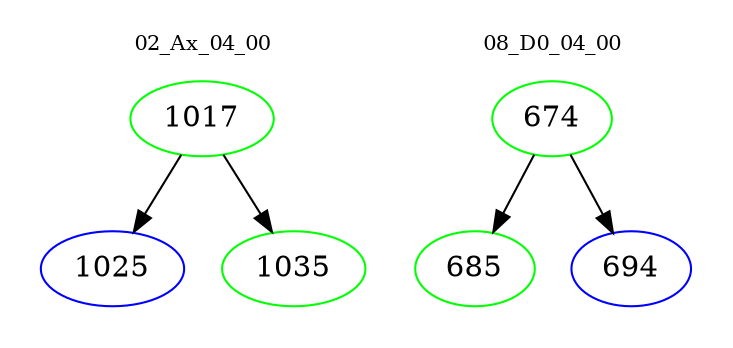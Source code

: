 digraph{
subgraph cluster_0 {
color = white
label = "02_Ax_04_00";
fontsize=10;
T0_1017 [label="1017", color="green"]
T0_1017 -> T0_1025 [color="black"]
T0_1025 [label="1025", color="blue"]
T0_1017 -> T0_1035 [color="black"]
T0_1035 [label="1035", color="green"]
}
subgraph cluster_1 {
color = white
label = "08_D0_04_00";
fontsize=10;
T1_674 [label="674", color="green"]
T1_674 -> T1_685 [color="black"]
T1_685 [label="685", color="green"]
T1_674 -> T1_694 [color="black"]
T1_694 [label="694", color="blue"]
}
}
